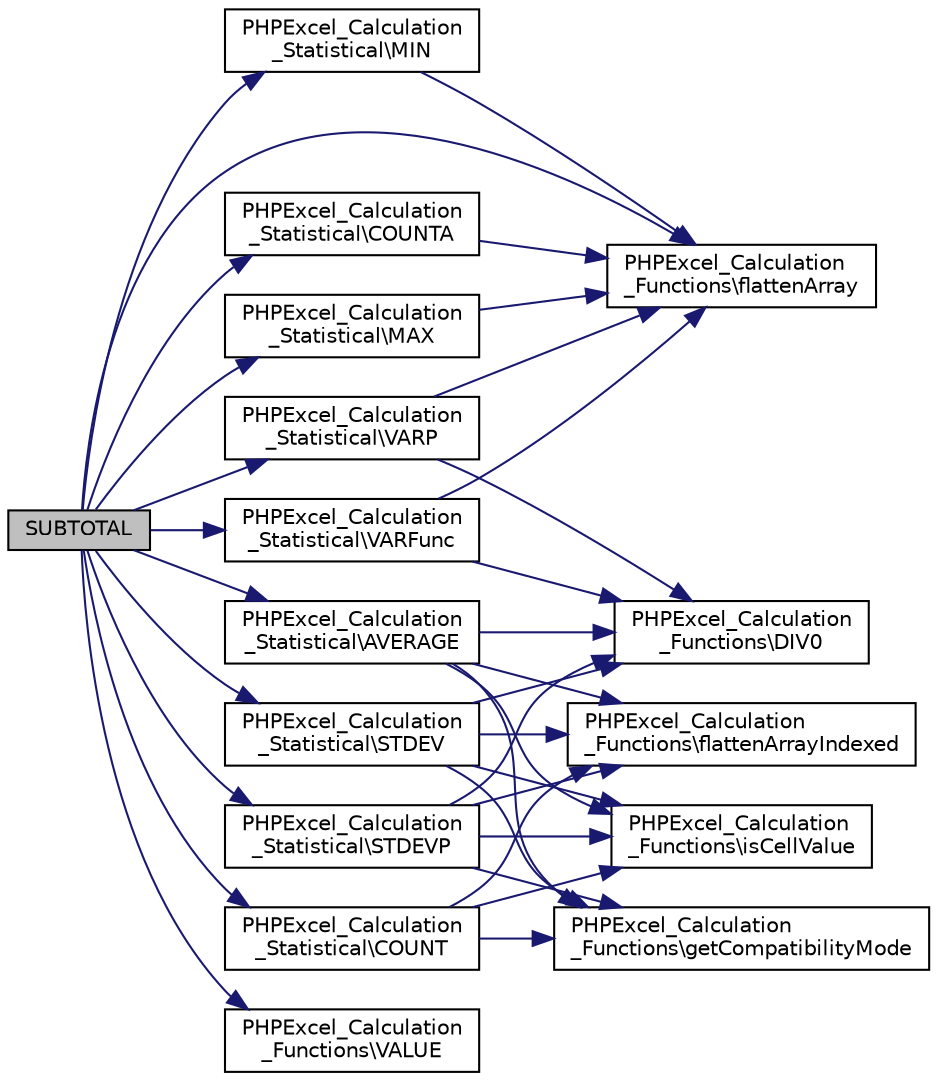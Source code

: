digraph "SUBTOTAL"
{
  edge [fontname="Helvetica",fontsize="10",labelfontname="Helvetica",labelfontsize="10"];
  node [fontname="Helvetica",fontsize="10",shape=record];
  rankdir="LR";
  Node134 [label="SUBTOTAL",height=0.2,width=0.4,color="black", fillcolor="grey75", style="filled", fontcolor="black"];
  Node134 -> Node135 [color="midnightblue",fontsize="10",style="solid",fontname="Helvetica"];
  Node135 [label="PHPExcel_Calculation\l_Functions\\flattenArray",height=0.2,width=0.4,color="black", fillcolor="white", style="filled",URL="$class_p_h_p_excel___calculation___functions.html#a727bb3f815b719448bf2e7fd464c4542"];
  Node134 -> Node136 [color="midnightblue",fontsize="10",style="solid",fontname="Helvetica"];
  Node136 [label="PHPExcel_Calculation\l_Statistical\\AVERAGE",height=0.2,width=0.4,color="black", fillcolor="white", style="filled",URL="$class_p_h_p_excel___calculation___statistical.html#aa0bdeecbec2bd1bfe81efd35aec58d2c"];
  Node136 -> Node137 [color="midnightblue",fontsize="10",style="solid",fontname="Helvetica"];
  Node137 [label="PHPExcel_Calculation\l_Functions\\flattenArrayIndexed",height=0.2,width=0.4,color="black", fillcolor="white", style="filled",URL="$class_p_h_p_excel___calculation___functions.html#a2f612e5daa00e1549da5ba44112329ca"];
  Node136 -> Node138 [color="midnightblue",fontsize="10",style="solid",fontname="Helvetica"];
  Node138 [label="PHPExcel_Calculation\l_Functions\\isCellValue",height=0.2,width=0.4,color="black", fillcolor="white", style="filled",URL="$class_p_h_p_excel___calculation___functions.html#a4c7ac49d2bed94232f736f219e23bedb"];
  Node136 -> Node139 [color="midnightblue",fontsize="10",style="solid",fontname="Helvetica"];
  Node139 [label="PHPExcel_Calculation\l_Functions\\getCompatibilityMode",height=0.2,width=0.4,color="black", fillcolor="white", style="filled",URL="$class_p_h_p_excel___calculation___functions.html#a90371057b06045a2318f8e85c3115e88"];
  Node136 -> Node140 [color="midnightblue",fontsize="10",style="solid",fontname="Helvetica"];
  Node140 [label="PHPExcel_Calculation\l_Functions\\DIV0",height=0.2,width=0.4,color="black", fillcolor="white", style="filled",URL="$class_p_h_p_excel___calculation___functions.html#afbbf614e7e549a2baf4a57ca1aa14b52"];
  Node134 -> Node141 [color="midnightblue",fontsize="10",style="solid",fontname="Helvetica"];
  Node141 [label="PHPExcel_Calculation\l_Statistical\\COUNT",height=0.2,width=0.4,color="black", fillcolor="white", style="filled",URL="$class_p_h_p_excel___calculation___statistical.html#ad2a07df65e397b11dfb293be3e7d9de2"];
  Node141 -> Node137 [color="midnightblue",fontsize="10",style="solid",fontname="Helvetica"];
  Node141 -> Node138 [color="midnightblue",fontsize="10",style="solid",fontname="Helvetica"];
  Node141 -> Node139 [color="midnightblue",fontsize="10",style="solid",fontname="Helvetica"];
  Node134 -> Node142 [color="midnightblue",fontsize="10",style="solid",fontname="Helvetica"];
  Node142 [label="PHPExcel_Calculation\l_Statistical\\COUNTA",height=0.2,width=0.4,color="black", fillcolor="white", style="filled",URL="$class_p_h_p_excel___calculation___statistical.html#a32e969809da449d56a68710306a91327"];
  Node142 -> Node135 [color="midnightblue",fontsize="10",style="solid",fontname="Helvetica"];
  Node134 -> Node143 [color="midnightblue",fontsize="10",style="solid",fontname="Helvetica"];
  Node143 [label="PHPExcel_Calculation\l_Statistical\\MAX",height=0.2,width=0.4,color="black", fillcolor="white", style="filled",URL="$class_p_h_p_excel___calculation___statistical.html#a2a2b9505621ddc72fee1da5f739cbbf0"];
  Node143 -> Node135 [color="midnightblue",fontsize="10",style="solid",fontname="Helvetica"];
  Node134 -> Node144 [color="midnightblue",fontsize="10",style="solid",fontname="Helvetica"];
  Node144 [label="PHPExcel_Calculation\l_Statistical\\MIN",height=0.2,width=0.4,color="black", fillcolor="white", style="filled",URL="$class_p_h_p_excel___calculation___statistical.html#ab99cf660afb9541d345c9e827854f1a7"];
  Node144 -> Node135 [color="midnightblue",fontsize="10",style="solid",fontname="Helvetica"];
  Node134 -> Node145 [color="midnightblue",fontsize="10",style="solid",fontname="Helvetica"];
  Node145 [label="PHPExcel_Calculation\l_Statistical\\STDEV",height=0.2,width=0.4,color="black", fillcolor="white", style="filled",URL="$class_p_h_p_excel___calculation___statistical.html#af0d983ba4377112d039b24f6f7f72cdb"];
  Node145 -> Node137 [color="midnightblue",fontsize="10",style="solid",fontname="Helvetica"];
  Node145 -> Node138 [color="midnightblue",fontsize="10",style="solid",fontname="Helvetica"];
  Node145 -> Node139 [color="midnightblue",fontsize="10",style="solid",fontname="Helvetica"];
  Node145 -> Node140 [color="midnightblue",fontsize="10",style="solid",fontname="Helvetica"];
  Node134 -> Node146 [color="midnightblue",fontsize="10",style="solid",fontname="Helvetica"];
  Node146 [label="PHPExcel_Calculation\l_Statistical\\STDEVP",height=0.2,width=0.4,color="black", fillcolor="white", style="filled",URL="$class_p_h_p_excel___calculation___statistical.html#a1078483bf68e8556e4cf5b64400b8ea0"];
  Node146 -> Node137 [color="midnightblue",fontsize="10",style="solid",fontname="Helvetica"];
  Node146 -> Node138 [color="midnightblue",fontsize="10",style="solid",fontname="Helvetica"];
  Node146 -> Node139 [color="midnightblue",fontsize="10",style="solid",fontname="Helvetica"];
  Node146 -> Node140 [color="midnightblue",fontsize="10",style="solid",fontname="Helvetica"];
  Node134 -> Node147 [color="midnightblue",fontsize="10",style="solid",fontname="Helvetica"];
  Node147 [label="PHPExcel_Calculation\l_Statistical\\VARFunc",height=0.2,width=0.4,color="black", fillcolor="white", style="filled",URL="$class_p_h_p_excel___calculation___statistical.html#a71a3c8b45515b4c977edc3087745332f"];
  Node147 -> Node140 [color="midnightblue",fontsize="10",style="solid",fontname="Helvetica"];
  Node147 -> Node135 [color="midnightblue",fontsize="10",style="solid",fontname="Helvetica"];
  Node134 -> Node148 [color="midnightblue",fontsize="10",style="solid",fontname="Helvetica"];
  Node148 [label="PHPExcel_Calculation\l_Statistical\\VARP",height=0.2,width=0.4,color="black", fillcolor="white", style="filled",URL="$class_p_h_p_excel___calculation___statistical.html#a34cc0909b55c6aaa991f067708f11021"];
  Node148 -> Node140 [color="midnightblue",fontsize="10",style="solid",fontname="Helvetica"];
  Node148 -> Node135 [color="midnightblue",fontsize="10",style="solid",fontname="Helvetica"];
  Node134 -> Node149 [color="midnightblue",fontsize="10",style="solid",fontname="Helvetica"];
  Node149 [label="PHPExcel_Calculation\l_Functions\\VALUE",height=0.2,width=0.4,color="black", fillcolor="white", style="filled",URL="$class_p_h_p_excel___calculation___functions.html#a2cc495b625ec296fd11527f968a37698"];
}
